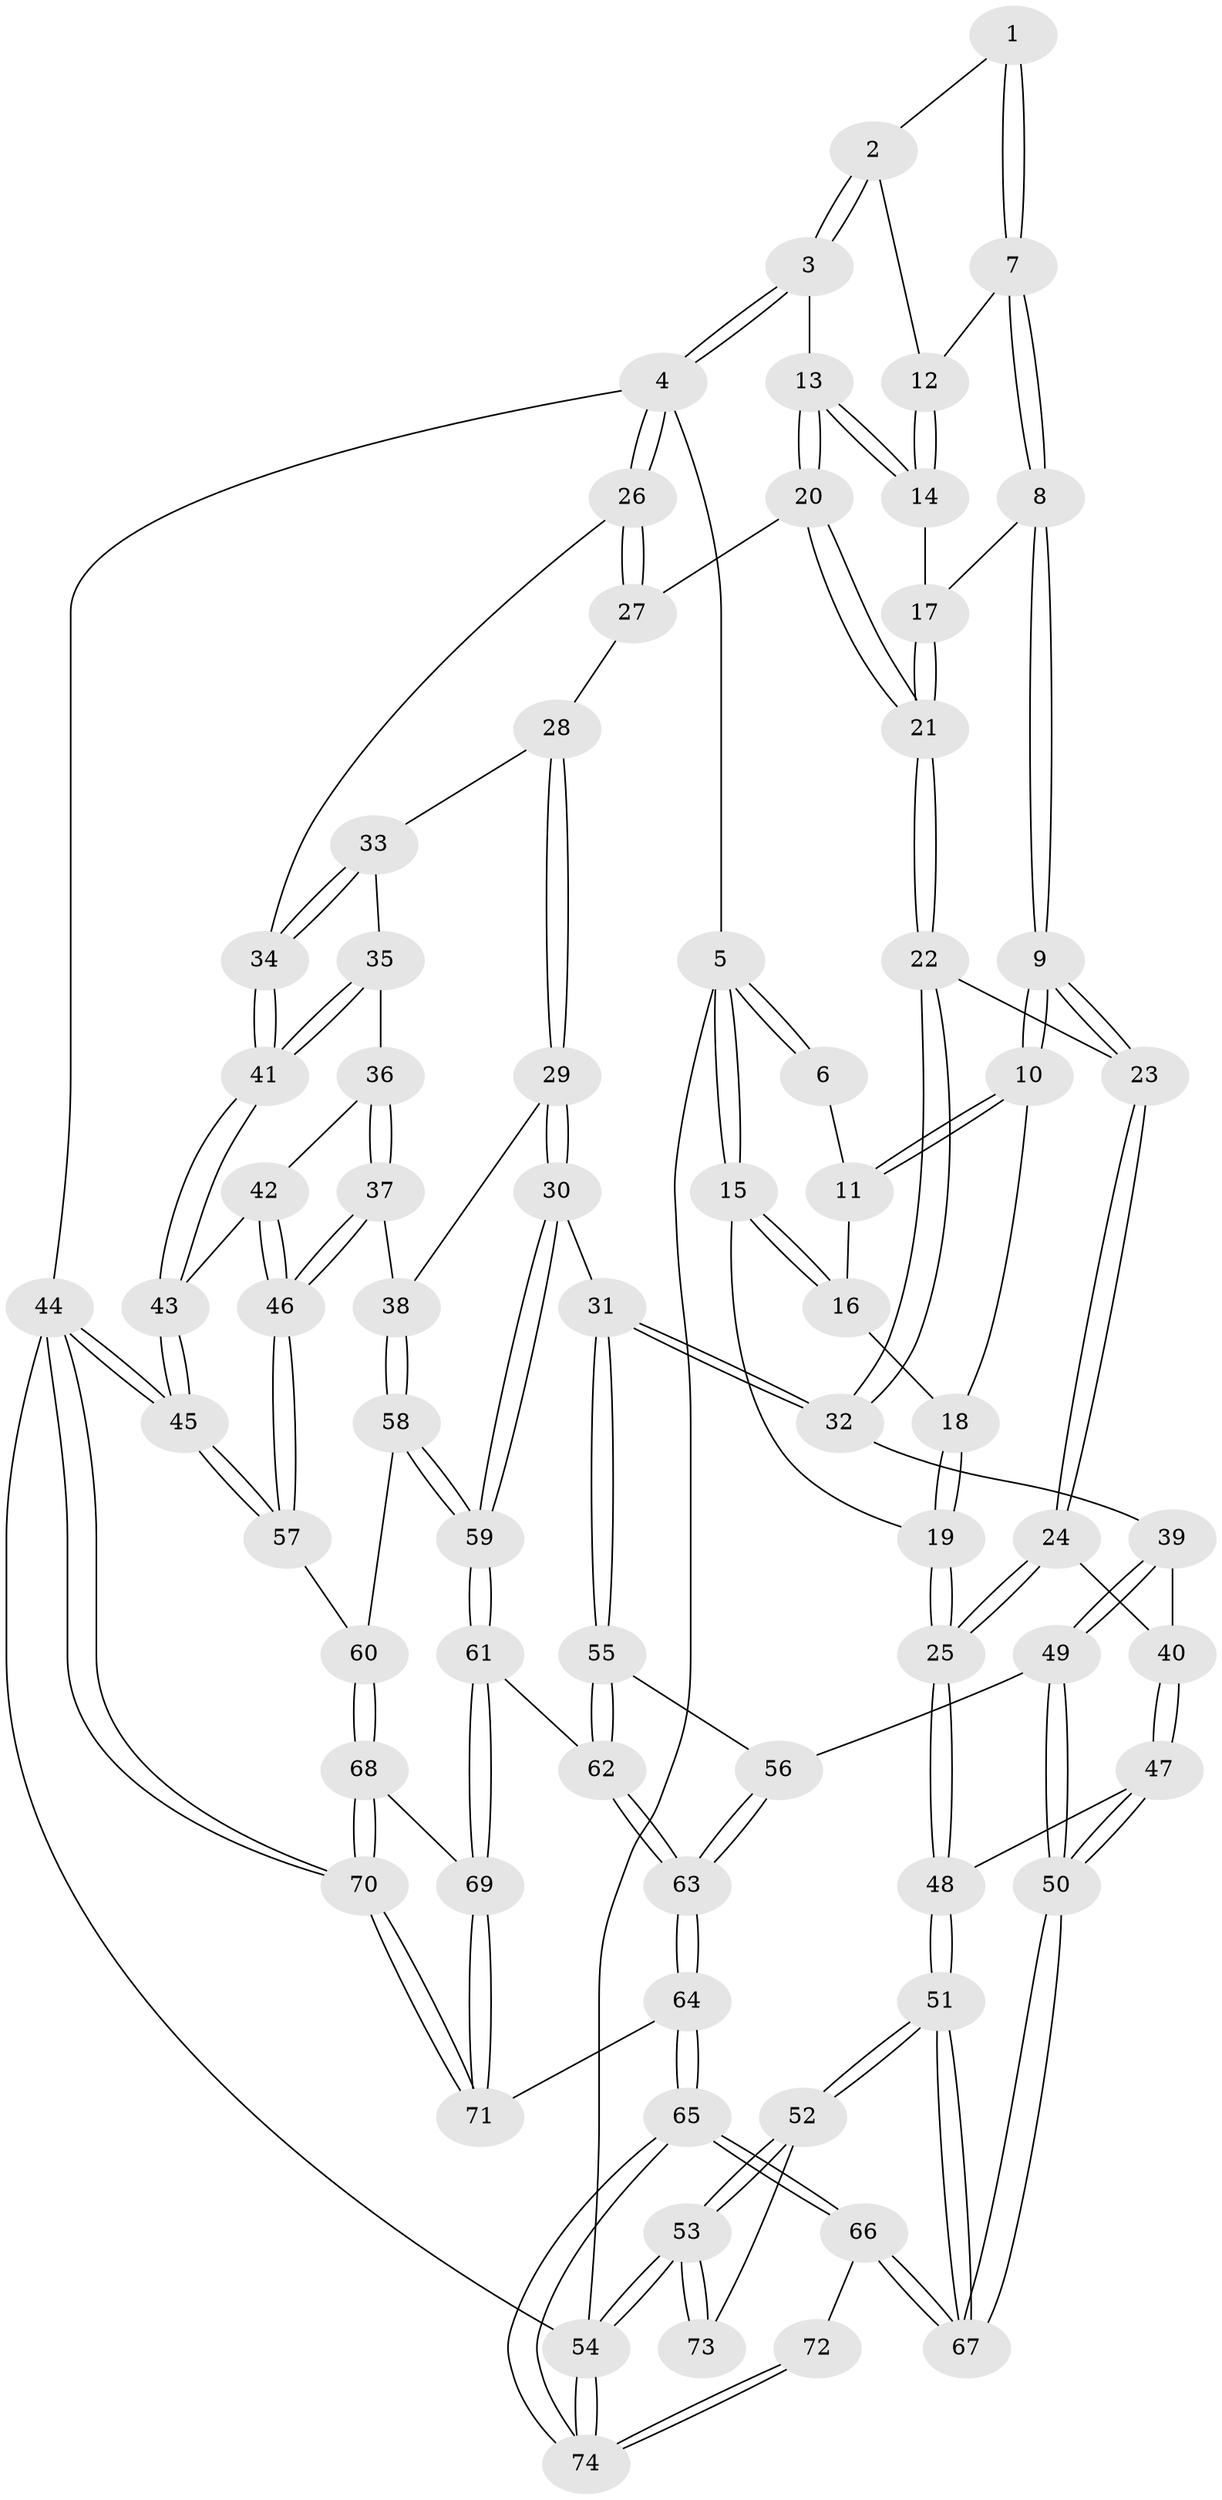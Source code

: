 // Generated by graph-tools (version 1.1) at 2025/11/02/27/25 16:11:52]
// undirected, 74 vertices, 182 edges
graph export_dot {
graph [start="1"]
  node [color=gray90,style=filled];
  1 [pos="+0.33298476252561504+0"];
  2 [pos="+0.6227749707819459+0"];
  3 [pos="+0.6742625577714045+0"];
  4 [pos="+1+0"];
  5 [pos="+0+0"];
  6 [pos="+0.23230636077764652+0"];
  7 [pos="+0.41336620323586704+0.0862822795830037"];
  8 [pos="+0.2929755285049088+0.18897403375389724"];
  9 [pos="+0.2512954039605312+0.187524290460388"];
  10 [pos="+0.24284463819406513+0.17764832228000887"];
  11 [pos="+0.21465359441182746+0"];
  12 [pos="+0.43271017013576885+0.08560271805234665"];
  13 [pos="+0.6447028757917621+0.18697603695842382"];
  14 [pos="+0.5798790544342647+0.18027257882706954"];
  15 [pos="+0+0.05367607765079859"];
  16 [pos="+0.026985197969858175+0.07961965333684193"];
  17 [pos="+0.354643636652904+0.21210051675242453"];
  18 [pos="+0.11656545315932863+0.18643578731426436"];
  19 [pos="+0+0.3729700001152244"];
  20 [pos="+0.6813476135062692+0.26815119518944236"];
  21 [pos="+0.48088385558595587+0.40795539918739154"];
  22 [pos="+0.48052365073753295+0.40851999878859097"];
  23 [pos="+0.21911937996625275+0.3985829293564264"];
  24 [pos="+0.17114991902524765+0.4612912710995167"];
  25 [pos="+0+0.3907656513577462"];
  26 [pos="+1+0"];
  27 [pos="+0.7308829114744712+0.2973680763734369"];
  28 [pos="+0.7361502870608343+0.307116118723468"];
  29 [pos="+0.6611497303194698+0.6158051033221112"];
  30 [pos="+0.5790619817572518+0.6361342483268689"];
  31 [pos="+0.49911735264195634+0.6197899086854076"];
  32 [pos="+0.48108015341921617+0.5870249966300399"];
  33 [pos="+0.7918979308850543+0.35071317687886944"];
  34 [pos="+1+0.2827077149807502"];
  35 [pos="+0.8722893710261628+0.4462997602617781"];
  36 [pos="+0.8769968604749123+0.4686776540282832"];
  37 [pos="+0.8216985969174382+0.58803984781275"];
  38 [pos="+0.7050673167693845+0.634025771854969"];
  39 [pos="+0.24865386928916783+0.5383696219782651"];
  40 [pos="+0.17388926452380413+0.4683949243162693"];
  41 [pos="+1+0.3495454656844615"];
  42 [pos="+0.9612546641545463+0.5397382164020401"];
  43 [pos="+1+0.525879953141549"];
  44 [pos="+1+1"];
  45 [pos="+1+0.828216113080653"];
  46 [pos="+0.9343549328414805+0.6799323640204563"];
  47 [pos="+0.09314967628566227+0.7169869356356411"];
  48 [pos="+0+0.6528883798030785"];
  49 [pos="+0.2769217312636763+0.7581595634052729"];
  50 [pos="+0.1717678430928623+0.8120338969581448"];
  51 [pos="+0+0.8815579616657427"];
  52 [pos="+0+0.9568165150436694"];
  53 [pos="+0+1"];
  54 [pos="+0+1"];
  55 [pos="+0.4800748614930056+0.6463336211926414"];
  56 [pos="+0.3513274260348987+0.7600654125317059"];
  57 [pos="+0.9613105937392502+0.7452985840891058"];
  58 [pos="+0.7928390979389788+0.7835472275031402"];
  59 [pos="+0.6245804785648092+0.8584024642514516"];
  60 [pos="+0.8260979228302068+0.7992787805339944"];
  61 [pos="+0.624183634045037+0.8591714796497604"];
  62 [pos="+0.5179081230935622+0.854848911020402"];
  63 [pos="+0.4275325612132165+0.901883786488493"];
  64 [pos="+0.37580833223231414+1"];
  65 [pos="+0.33497515449365495+1"];
  66 [pos="+0.1679500340823074+0.8453482918252254"];
  67 [pos="+0.16857648156313632+0.8250707357511975"];
  68 [pos="+0.824030298217948+0.9194736656133706"];
  69 [pos="+0.6417078594354344+0.9534777486140311"];
  70 [pos="+1+1"];
  71 [pos="+0.562501610989198+1"];
  72 [pos="+0.0894925953020495+0.9054389393949487"];
  73 [pos="+0.08353635581495414+0.9068487840512517"];
  74 [pos="+0+1"];
  1 -- 2;
  1 -- 7;
  1 -- 7;
  2 -- 3;
  2 -- 3;
  2 -- 12;
  3 -- 4;
  3 -- 4;
  3 -- 13;
  4 -- 5;
  4 -- 26;
  4 -- 26;
  4 -- 44;
  5 -- 6;
  5 -- 6;
  5 -- 15;
  5 -- 15;
  5 -- 54;
  6 -- 11;
  7 -- 8;
  7 -- 8;
  7 -- 12;
  8 -- 9;
  8 -- 9;
  8 -- 17;
  9 -- 10;
  9 -- 10;
  9 -- 23;
  9 -- 23;
  10 -- 11;
  10 -- 11;
  10 -- 18;
  11 -- 16;
  12 -- 14;
  12 -- 14;
  13 -- 14;
  13 -- 14;
  13 -- 20;
  13 -- 20;
  14 -- 17;
  15 -- 16;
  15 -- 16;
  15 -- 19;
  16 -- 18;
  17 -- 21;
  17 -- 21;
  18 -- 19;
  18 -- 19;
  19 -- 25;
  19 -- 25;
  20 -- 21;
  20 -- 21;
  20 -- 27;
  21 -- 22;
  21 -- 22;
  22 -- 23;
  22 -- 32;
  22 -- 32;
  23 -- 24;
  23 -- 24;
  24 -- 25;
  24 -- 25;
  24 -- 40;
  25 -- 48;
  25 -- 48;
  26 -- 27;
  26 -- 27;
  26 -- 34;
  27 -- 28;
  28 -- 29;
  28 -- 29;
  28 -- 33;
  29 -- 30;
  29 -- 30;
  29 -- 38;
  30 -- 31;
  30 -- 59;
  30 -- 59;
  31 -- 32;
  31 -- 32;
  31 -- 55;
  31 -- 55;
  32 -- 39;
  33 -- 34;
  33 -- 34;
  33 -- 35;
  34 -- 41;
  34 -- 41;
  35 -- 36;
  35 -- 41;
  35 -- 41;
  36 -- 37;
  36 -- 37;
  36 -- 42;
  37 -- 38;
  37 -- 46;
  37 -- 46;
  38 -- 58;
  38 -- 58;
  39 -- 40;
  39 -- 49;
  39 -- 49;
  40 -- 47;
  40 -- 47;
  41 -- 43;
  41 -- 43;
  42 -- 43;
  42 -- 46;
  42 -- 46;
  43 -- 45;
  43 -- 45;
  44 -- 45;
  44 -- 45;
  44 -- 70;
  44 -- 70;
  44 -- 54;
  45 -- 57;
  45 -- 57;
  46 -- 57;
  46 -- 57;
  47 -- 48;
  47 -- 50;
  47 -- 50;
  48 -- 51;
  48 -- 51;
  49 -- 50;
  49 -- 50;
  49 -- 56;
  50 -- 67;
  50 -- 67;
  51 -- 52;
  51 -- 52;
  51 -- 67;
  51 -- 67;
  52 -- 53;
  52 -- 53;
  52 -- 73;
  53 -- 54;
  53 -- 54;
  53 -- 73;
  53 -- 73;
  54 -- 74;
  54 -- 74;
  55 -- 56;
  55 -- 62;
  55 -- 62;
  56 -- 63;
  56 -- 63;
  57 -- 60;
  58 -- 59;
  58 -- 59;
  58 -- 60;
  59 -- 61;
  59 -- 61;
  60 -- 68;
  60 -- 68;
  61 -- 62;
  61 -- 69;
  61 -- 69;
  62 -- 63;
  62 -- 63;
  63 -- 64;
  63 -- 64;
  64 -- 65;
  64 -- 65;
  64 -- 71;
  65 -- 66;
  65 -- 66;
  65 -- 74;
  65 -- 74;
  66 -- 67;
  66 -- 67;
  66 -- 72;
  68 -- 69;
  68 -- 70;
  68 -- 70;
  69 -- 71;
  69 -- 71;
  70 -- 71;
  70 -- 71;
  72 -- 74;
  72 -- 74;
}

